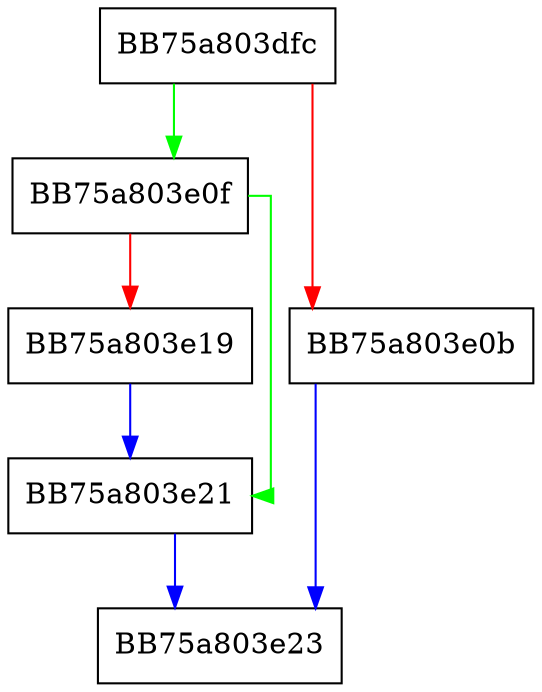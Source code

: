 digraph ConfigSaysReplaceAfterReboot {
  node [shape="box"];
  graph [splines=ortho];
  BB75a803dfc -> BB75a803e0f [color="green"];
  BB75a803dfc -> BB75a803e0b [color="red"];
  BB75a803e0b -> BB75a803e23 [color="blue"];
  BB75a803e0f -> BB75a803e21 [color="green"];
  BB75a803e0f -> BB75a803e19 [color="red"];
  BB75a803e19 -> BB75a803e21 [color="blue"];
  BB75a803e21 -> BB75a803e23 [color="blue"];
}